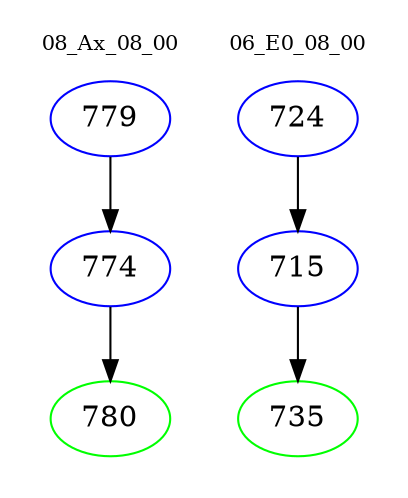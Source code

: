 digraph{
subgraph cluster_0 {
color = white
label = "08_Ax_08_00";
fontsize=10;
T0_779 [label="779", color="blue"]
T0_779 -> T0_774 [color="black"]
T0_774 [label="774", color="blue"]
T0_774 -> T0_780 [color="black"]
T0_780 [label="780", color="green"]
}
subgraph cluster_1 {
color = white
label = "06_E0_08_00";
fontsize=10;
T1_724 [label="724", color="blue"]
T1_724 -> T1_715 [color="black"]
T1_715 [label="715", color="blue"]
T1_715 -> T1_735 [color="black"]
T1_735 [label="735", color="green"]
}
}

